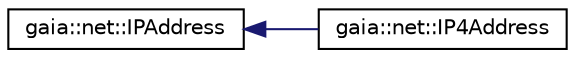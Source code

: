 digraph G
{
  edge [fontname="Helvetica",fontsize="10",labelfontname="Helvetica",labelfontsize="10"];
  node [fontname="Helvetica",fontsize="10",shape=record];
  rankdir=LR;
  Node1 [label="gaia::net::IPAddress",height=0.2,width=0.4,color="black", fillcolor="white", style="filled",URL="$df/d81/classgaia_1_1net_1_1_i_p_address.html",tooltip="IPAddress holds address of generic IP model."];
  Node1 -> Node2 [dir=back,color="midnightblue",fontsize="10",style="solid",fontname="Helvetica"];
  Node2 [label="gaia::net::IP4Address",height=0.2,width=0.4,color="black", fillcolor="white", style="filled",URL="$db/d25/classgaia_1_1net_1_1_i_p4_address.html",tooltip="IP4Address holds address of IPv4 model."];
}
